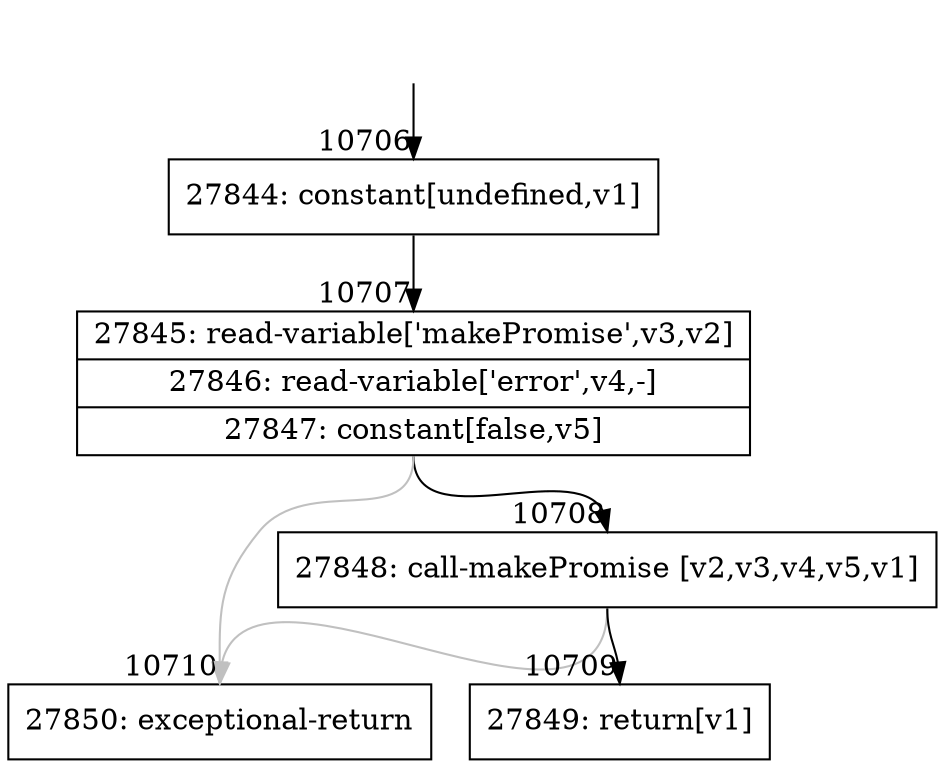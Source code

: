 digraph {
rankdir="TD"
BB_entry824[shape=none,label=""];
BB_entry824 -> BB10706 [tailport=s, headport=n, headlabel="    10706"]
BB10706 [shape=record label="{27844: constant[undefined,v1]}" ] 
BB10706 -> BB10707 [tailport=s, headport=n, headlabel="      10707"]
BB10707 [shape=record label="{27845: read-variable['makePromise',v3,v2]|27846: read-variable['error',v4,-]|27847: constant[false,v5]}" ] 
BB10707 -> BB10708 [tailport=s, headport=n, headlabel="      10708"]
BB10707 -> BB10710 [tailport=s, headport=n, color=gray, headlabel="      10710"]
BB10708 [shape=record label="{27848: call-makePromise [v2,v3,v4,v5,v1]}" ] 
BB10708 -> BB10709 [tailport=s, headport=n, headlabel="      10709"]
BB10708 -> BB10710 [tailport=s, headport=n, color=gray]
BB10709 [shape=record label="{27849: return[v1]}" ] 
BB10710 [shape=record label="{27850: exceptional-return}" ] 
//#$~ 14724
}
